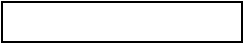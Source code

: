 <mxfile version="21.0.6" type="github"><diagram name="第 1 页" id="psDM-vLnzapXgbLeC8a0"><mxGraphModel dx="954" dy="664" grid="1" gridSize="10" guides="1" tooltips="1" connect="1" arrows="1" fold="1" page="1" pageScale="1" pageWidth="827" pageHeight="1169" math="0" shadow="0"><root><mxCell id="0"/><mxCell id="1" parent="0"/><mxCell id="r1Wp9WAUkLEI0kaJAsJh-1" value="" style="rounded=0;whiteSpace=wrap;html=1;" vertex="1" parent="1"><mxGeometry x="250" y="250" width="120" height="20" as="geometry"/></mxCell></root></mxGraphModel></diagram></mxfile>